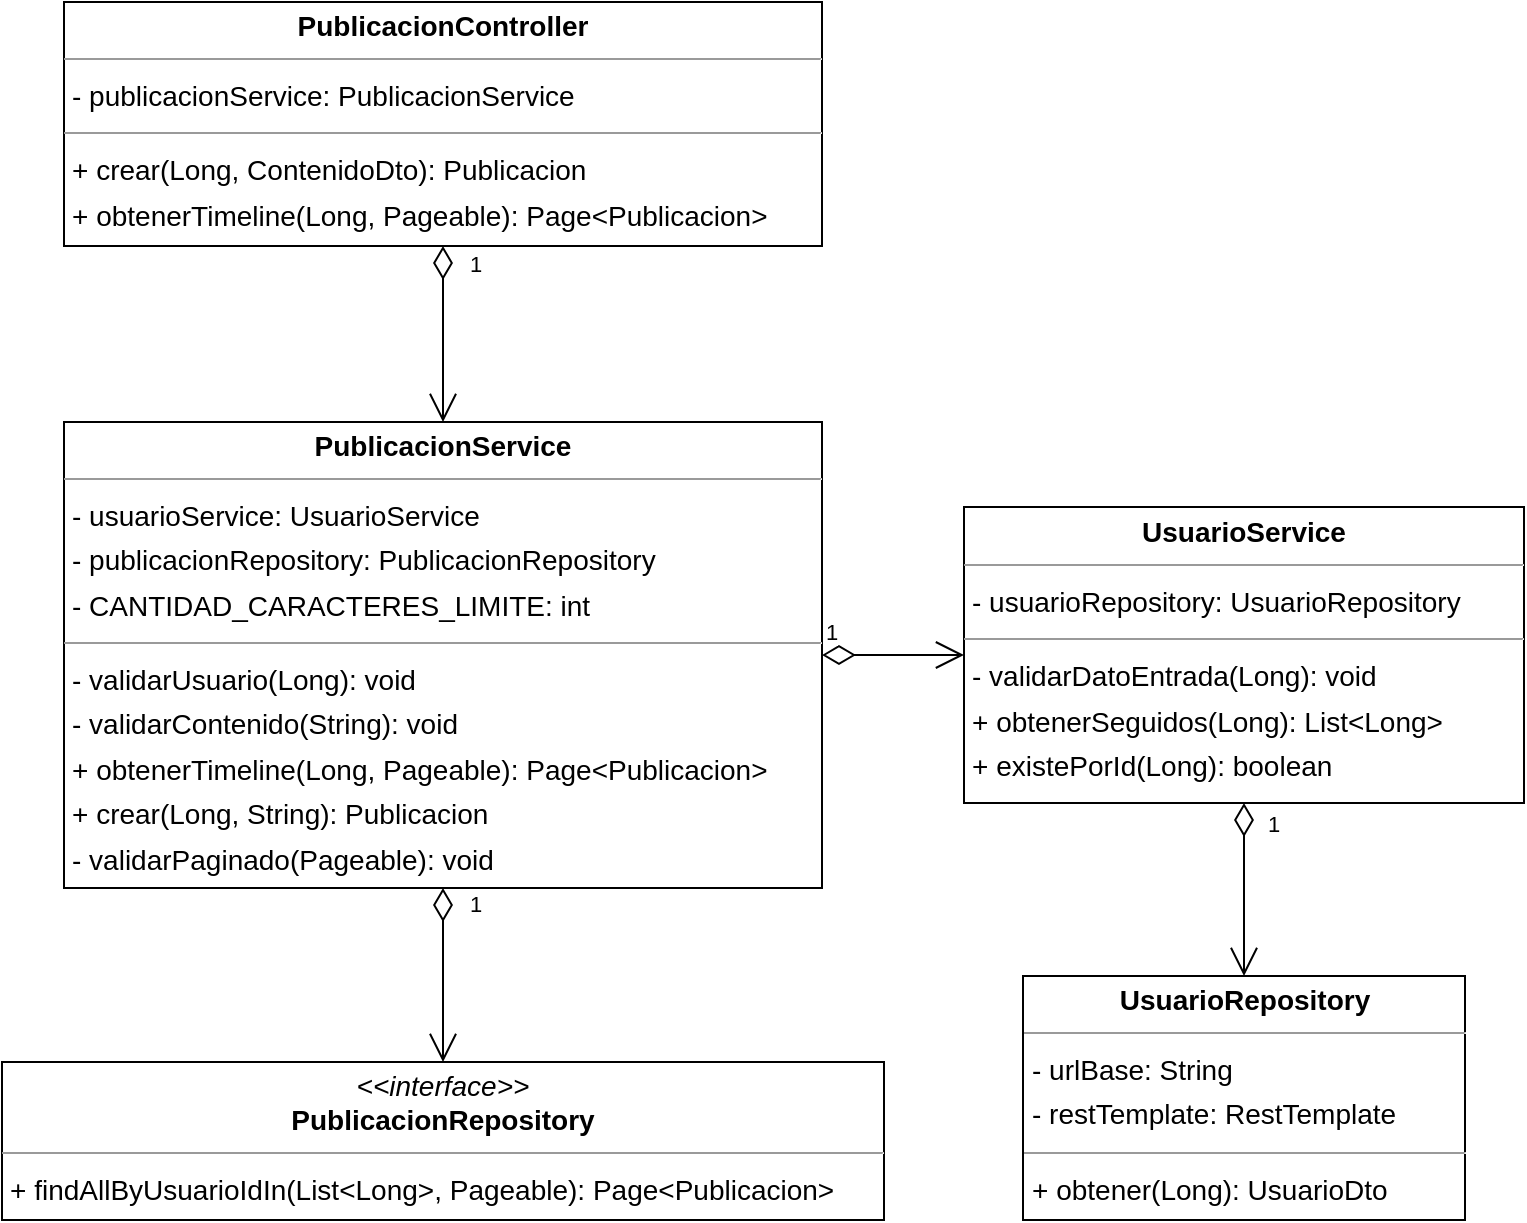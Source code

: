 <mxfile version="22.0.0" type="device" pages="3">
  <diagram id="GxDsPGMU3nG2kUA131k4" name="Diagrama de clases">
    <mxGraphModel dx="1046" dy="381" grid="1" gridSize="10" guides="1" tooltips="1" connect="1" arrows="1" fold="1" page="0" pageScale="1" pageWidth="827" pageHeight="1169" background="none" math="0" shadow="0">
      <root>
        <mxCell id="0" />
        <mxCell id="1" parent="0" />
        <mxCell id="node6" value="&lt;p style=&quot;margin:0px;margin-top:4px;text-align:center;&quot;&gt;&lt;b&gt;PublicacionController&lt;/b&gt;&lt;/p&gt;&lt;hr size=&quot;1&quot;/&gt;&lt;p style=&quot;margin:0 0 0 4px;line-height:1.6;&quot;&gt;- publicacionService: PublicacionService&lt;/p&gt;&lt;hr size=&quot;1&quot;/&gt;&lt;p style=&quot;margin:0 0 0 4px;line-height:1.6;&quot;&gt;+ crear(Long, ContenidoDto): Publicacion&lt;br/&gt;+ obtenerTimeline(Long, Pageable): Page&amp;lt;Publicacion&amp;gt;&lt;/p&gt;" style="verticalAlign=top;align=left;overflow=fill;fontSize=14;fontFamily=Helvetica;html=1;rounded=0;shadow=0;comic=0;labelBackgroundColor=none;strokeWidth=1;" parent="1" vertex="1">
          <mxGeometry x="330" y="550" width="379" height="122" as="geometry" />
        </mxCell>
        <mxCell id="node7" value="&lt;p style=&quot;margin:0px;margin-top:4px;text-align:center;&quot;&gt;&lt;i&gt;&amp;lt;&amp;lt;interface&amp;gt;&amp;gt;&lt;/i&gt;&lt;br/&gt;&lt;b&gt;PublicacionRepository&lt;/b&gt;&lt;/p&gt;&lt;hr size=&quot;1&quot;/&gt;&lt;p style=&quot;margin:0 0 0 4px;line-height:1.6;&quot;&gt;+ findAllByUsuarioIdIn(List&amp;lt;Long&amp;gt;, Pageable): Page&amp;lt;Publicacion&amp;gt;&lt;/p&gt;" style="verticalAlign=top;align=left;overflow=fill;fontSize=14;fontFamily=Helvetica;html=1;rounded=0;shadow=0;comic=0;labelBackgroundColor=none;strokeWidth=1;" parent="1" vertex="1">
          <mxGeometry x="299" y="1080" width="441" height="79" as="geometry" />
        </mxCell>
        <mxCell id="node3" value="&lt;p style=&quot;margin:0px;margin-top:4px;text-align:center;&quot;&gt;&lt;b&gt;PublicacionService&lt;/b&gt;&lt;/p&gt;&lt;hr size=&quot;1&quot;/&gt;&lt;p style=&quot;margin:0 0 0 4px;line-height:1.6;&quot;&gt;- usuarioService: UsuarioService&lt;br/&gt;- publicacionRepository: PublicacionRepository&lt;br/&gt;- CANTIDAD_CARACTERES_LIMITE: int&lt;/p&gt;&lt;hr size=&quot;1&quot;/&gt;&lt;p style=&quot;margin:0 0 0 4px;line-height:1.6;&quot;&gt;- validarUsuario(Long): void&lt;br/&gt;- validarContenido(String): void&lt;br/&gt;+ obtenerTimeline(Long, Pageable): Page&amp;lt;Publicacion&amp;gt;&lt;br/&gt;+ crear(Long, String): Publicacion&lt;br/&gt;- validarPaginado(Pageable): void&lt;/p&gt;" style="verticalAlign=top;align=left;overflow=fill;fontSize=14;fontFamily=Helvetica;html=1;rounded=0;shadow=0;comic=0;labelBackgroundColor=none;strokeWidth=1;" parent="1" vertex="1">
          <mxGeometry x="330" y="760" width="379" height="233" as="geometry" />
        </mxCell>
        <mxCell id="node0" value="&lt;p style=&quot;margin:0px;margin-top:4px;text-align:center;&quot;&gt;&lt;b&gt;UsuarioRepository&lt;/b&gt;&lt;/p&gt;&lt;hr size=&quot;1&quot;/&gt;&lt;p style=&quot;margin:0 0 0 4px;line-height:1.6;&quot;&gt;- urlBase: String&lt;br/&gt;- restTemplate: RestTemplate&lt;/p&gt;&lt;hr size=&quot;1&quot;/&gt;&lt;p style=&quot;margin:0 0 0 4px;line-height:1.6;&quot;&gt;+ obtener(Long): UsuarioDto&lt;/p&gt;" style="verticalAlign=top;align=left;overflow=fill;fontSize=14;fontFamily=Helvetica;html=1;rounded=0;shadow=0;comic=0;labelBackgroundColor=none;strokeWidth=1;" parent="1" vertex="1">
          <mxGeometry x="809.5" y="1037" width="221" height="122" as="geometry" />
        </mxCell>
        <mxCell id="node5" value="&lt;p style=&quot;margin:0px;margin-top:4px;text-align:center;&quot;&gt;&lt;b&gt;UsuarioService&lt;/b&gt;&lt;/p&gt;&lt;hr size=&quot;1&quot;/&gt;&lt;p style=&quot;margin:0 0 0 4px;line-height:1.6;&quot;&gt;- usuarioRepository: UsuarioRepository&lt;/p&gt;&lt;hr size=&quot;1&quot;/&gt;&lt;p style=&quot;margin:0 0 0 4px;line-height:1.6;&quot;&gt;- validarDatoEntrada(Long): void&lt;br/&gt;+ obtenerSeguidos(Long): List&amp;lt;Long&amp;gt;&lt;br/&gt;+ existePorId(Long): boolean&lt;/p&gt;" style="verticalAlign=top;align=left;overflow=fill;fontSize=14;fontFamily=Helvetica;html=1;rounded=0;shadow=0;comic=0;labelBackgroundColor=none;strokeWidth=1;" parent="1" vertex="1">
          <mxGeometry x="780" y="802.5" width="280" height="148" as="geometry" />
        </mxCell>
        <mxCell id="1JY2NthZI6CcbLW3Uq5p-1" value="1" style="endArrow=open;html=1;endSize=12;startArrow=diamondThin;startSize=14;startFill=0;edgeStyle=orthogonalEdgeStyle;align=left;verticalAlign=bottom;rounded=0;" edge="1" parent="1" source="node6" target="node3">
          <mxGeometry x="-0.591" y="11" relative="1" as="geometry">
            <mxPoint x="560" y="870" as="sourcePoint" />
            <mxPoint x="720" y="870" as="targetPoint" />
            <mxPoint as="offset" />
          </mxGeometry>
        </mxCell>
        <mxCell id="1JY2NthZI6CcbLW3Uq5p-2" value="1" style="endArrow=open;html=1;endSize=12;startArrow=diamondThin;startSize=14;startFill=0;edgeStyle=orthogonalEdgeStyle;align=left;verticalAlign=bottom;rounded=0;" edge="1" parent="1" source="node3" target="node7">
          <mxGeometry x="-0.609" y="11" relative="1" as="geometry">
            <mxPoint x="529" y="682" as="sourcePoint" />
            <mxPoint x="529" y="770" as="targetPoint" />
            <mxPoint as="offset" />
          </mxGeometry>
        </mxCell>
        <mxCell id="1JY2NthZI6CcbLW3Uq5p-3" value="1" style="endArrow=open;html=1;endSize=12;startArrow=diamondThin;startSize=14;startFill=0;edgeStyle=orthogonalEdgeStyle;align=left;verticalAlign=bottom;rounded=0;" edge="1" parent="1" source="node3" target="node5">
          <mxGeometry x="-1" y="3" relative="1" as="geometry">
            <mxPoint x="539" y="692" as="sourcePoint" />
            <mxPoint x="539" y="780" as="targetPoint" />
          </mxGeometry>
        </mxCell>
        <mxCell id="1JY2NthZI6CcbLW3Uq5p-4" value="1" style="endArrow=open;html=1;endSize=12;startArrow=diamondThin;startSize=14;startFill=0;edgeStyle=orthogonalEdgeStyle;align=left;verticalAlign=bottom;rounded=0;" edge="1" parent="1" source="node5" target="node0">
          <mxGeometry x="-0.549" y="10" relative="1" as="geometry">
            <mxPoint x="439" y="702" as="sourcePoint" />
            <mxPoint x="439" y="790" as="targetPoint" />
            <mxPoint as="offset" />
          </mxGeometry>
        </mxCell>
      </root>
    </mxGraphModel>
  </diagram>
  <diagram id="WNyaiZaMVbNY--3Po7Ze" name="Dominio">
    <mxGraphModel dx="1098" dy="820" grid="1" gridSize="10" guides="1" tooltips="1" connect="1" arrows="1" fold="1" page="1" pageScale="1" pageWidth="827" pageHeight="1169" math="0" shadow="0">
      <root>
        <mxCell id="0" />
        <mxCell id="1" parent="0" />
        <mxCell id="swH9WmXMq76yq7LE94rc-1" value="&lt;p style=&quot;margin:0px;margin-top:4px;text-align:center;&quot;&gt;&lt;b&gt;Publicacion&lt;/b&gt;&lt;/p&gt;&lt;hr size=&quot;1&quot;&gt;&lt;p style=&quot;margin:0 0 0 4px;line-height:1.6;&quot;&gt;- fechaCreacion: LocalDateTime&lt;br&gt;- contenido: String&lt;br&gt;- id: Long&lt;br&gt;- usuarioId: Long&lt;/p&gt;&lt;hr size=&quot;1&quot;&gt;&lt;p style=&quot;margin:0 0 0 4px;line-height:1.6;&quot;&gt;+ setUsuarioId(Long): void&lt;br&gt;+ getId(): Long&lt;br&gt;+ getContenido(): String&lt;br&gt;+ getUsuarioId(): Long&lt;br&gt;+ getFechaCreacion(): LocalDateTime&lt;br&gt;+ setId(Long): void&lt;br&gt;+ setContenido(String): void&lt;br&gt;+ setFechaCreacion(LocalDateTime): void&lt;/p&gt;" style="verticalAlign=top;align=left;overflow=fill;fontSize=14;fontFamily=Helvetica;html=1;rounded=0;shadow=0;comic=0;labelBackgroundColor=none;strokeWidth=1;" vertex="1" parent="1">
          <mxGeometry x="270" y="230" width="292" height="330" as="geometry" />
        </mxCell>
      </root>
    </mxGraphModel>
  </diagram>
  <diagram id="xrDalJMpHS9ragOWGlD7" name="DTO">
    <mxGraphModel dx="1098" dy="820" grid="1" gridSize="10" guides="1" tooltips="1" connect="1" arrows="1" fold="1" page="1" pageScale="1" pageWidth="827" pageHeight="1169" math="0" shadow="0">
      <root>
        <mxCell id="0" />
        <mxCell id="1" parent="0" />
        <mxCell id="mcV2Br4d1fH_7uTIQb7r-1" value="&lt;p style=&quot;margin:0px;margin-top:4px;text-align:center;&quot;&gt;&lt;b&gt;ContenidoDto&lt;/b&gt;&lt;/p&gt;&lt;hr size=&quot;1&quot;&gt;&lt;p style=&quot;margin:0 0 0 4px;line-height:1.6;&quot;&gt;- contenido: String&lt;/p&gt;&lt;hr size=&quot;1&quot;&gt;&lt;p style=&quot;margin:0 0 0 4px;line-height:1.6;&quot;&gt;+ getContenido(): String&lt;br&gt;+ setContenido(String): void&lt;/p&gt;" style="verticalAlign=top;align=left;overflow=fill;fontSize=14;fontFamily=Helvetica;html=1;rounded=0;shadow=0;comic=0;labelBackgroundColor=none;strokeWidth=1;" vertex="1" parent="1">
          <mxGeometry x="150" y="370" width="210" height="120" as="geometry" />
        </mxCell>
        <mxCell id="mcV2Br4d1fH_7uTIQb7r-2" value="&lt;p style=&quot;margin:0px;margin-top:4px;text-align:center;&quot;&gt;&lt;b&gt;UsuarioDto&lt;/b&gt;&lt;/p&gt;&lt;hr size=&quot;1&quot;&gt;&lt;p style=&quot;margin:0 0 0 4px;line-height:1.6;&quot;&gt;- nombre: String&lt;br&gt;- seguidos: List&amp;lt;Long&amp;gt;&lt;br&gt;- id: Long&lt;/p&gt;&lt;hr size=&quot;1&quot;&gt;&lt;p style=&quot;margin:0 0 0 4px;line-height:1.6;&quot;&gt;+ setNombre(String): void&lt;br&gt;+ getId(): Long&lt;br&gt;+ getNombre(): String&lt;br&gt;+ getSeguidos(): List&amp;lt;Long&amp;gt;&lt;br&gt;+ setId(Long): void&lt;br&gt;+ setSeguidos(List&amp;lt;Long&amp;gt;): void&lt;br&gt;&lt;br&gt;&lt;/p&gt;" style="verticalAlign=top;align=left;overflow=fill;fontSize=14;fontFamily=Helvetica;html=1;rounded=0;shadow=0;comic=0;labelBackgroundColor=none;strokeWidth=1;" vertex="1" parent="1">
          <mxGeometry x="440" y="323" width="237" height="262" as="geometry" />
        </mxCell>
      </root>
    </mxGraphModel>
  </diagram>
</mxfile>
